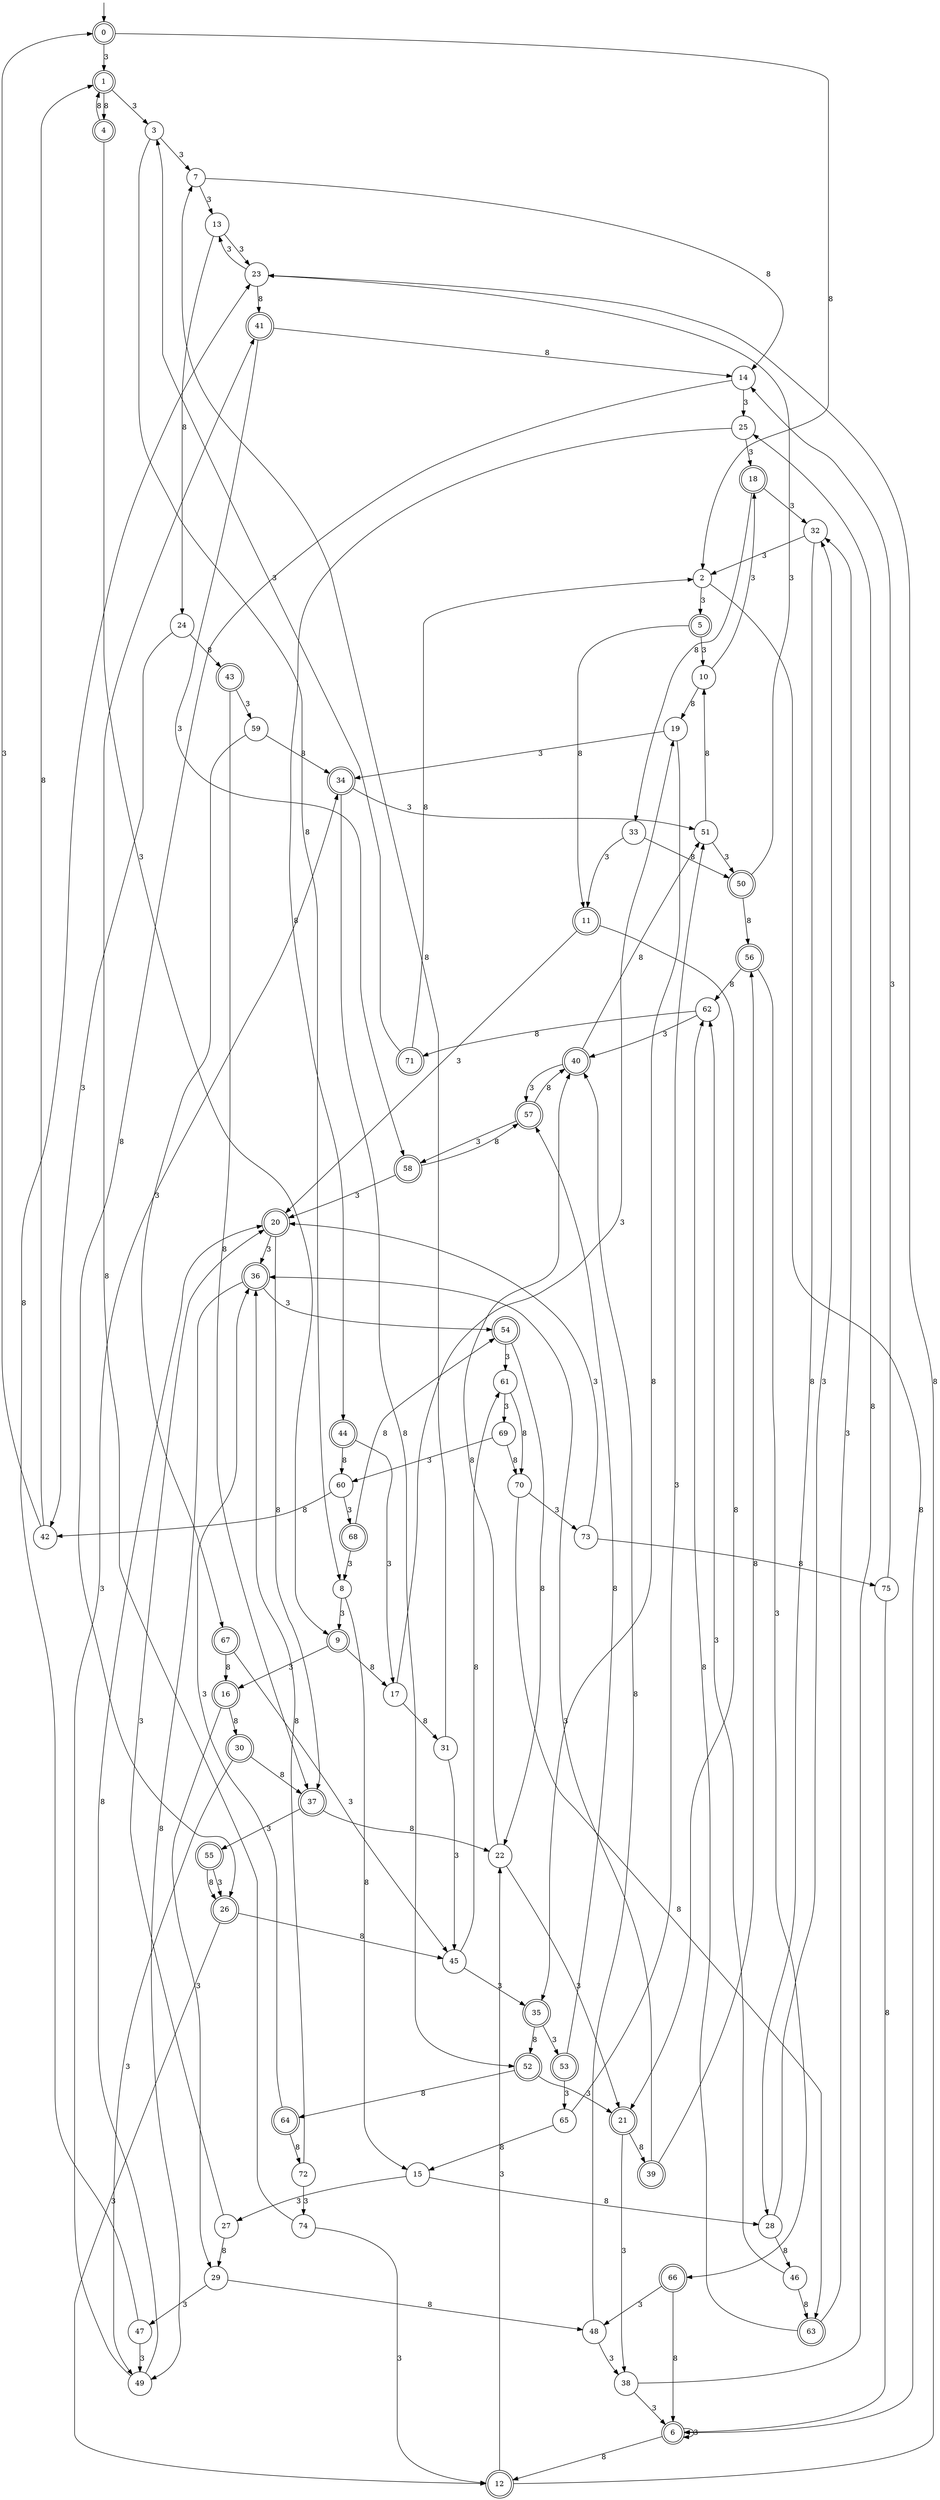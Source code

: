 digraph g {

	s0 [shape="doublecircle" label="0"];
	s1 [shape="doublecircle" label="1"];
	s2 [shape="circle" label="2"];
	s3 [shape="circle" label="3"];
	s4 [shape="doublecircle" label="4"];
	s5 [shape="doublecircle" label="5"];
	s6 [shape="doublecircle" label="6"];
	s7 [shape="circle" label="7"];
	s8 [shape="circle" label="8"];
	s9 [shape="doublecircle" label="9"];
	s10 [shape="circle" label="10"];
	s11 [shape="doublecircle" label="11"];
	s12 [shape="doublecircle" label="12"];
	s13 [shape="circle" label="13"];
	s14 [shape="circle" label="14"];
	s15 [shape="circle" label="15"];
	s16 [shape="doublecircle" label="16"];
	s17 [shape="circle" label="17"];
	s18 [shape="doublecircle" label="18"];
	s19 [shape="circle" label="19"];
	s20 [shape="doublecircle" label="20"];
	s21 [shape="doublecircle" label="21"];
	s22 [shape="circle" label="22"];
	s23 [shape="circle" label="23"];
	s24 [shape="circle" label="24"];
	s25 [shape="circle" label="25"];
	s26 [shape="doublecircle" label="26"];
	s27 [shape="circle" label="27"];
	s28 [shape="circle" label="28"];
	s29 [shape="circle" label="29"];
	s30 [shape="doublecircle" label="30"];
	s31 [shape="circle" label="31"];
	s32 [shape="circle" label="32"];
	s33 [shape="circle" label="33"];
	s34 [shape="doublecircle" label="34"];
	s35 [shape="doublecircle" label="35"];
	s36 [shape="doublecircle" label="36"];
	s37 [shape="doublecircle" label="37"];
	s38 [shape="circle" label="38"];
	s39 [shape="doublecircle" label="39"];
	s40 [shape="doublecircle" label="40"];
	s41 [shape="doublecircle" label="41"];
	s42 [shape="circle" label="42"];
	s43 [shape="doublecircle" label="43"];
	s44 [shape="doublecircle" label="44"];
	s45 [shape="circle" label="45"];
	s46 [shape="circle" label="46"];
	s47 [shape="circle" label="47"];
	s48 [shape="circle" label="48"];
	s49 [shape="circle" label="49"];
	s50 [shape="doublecircle" label="50"];
	s51 [shape="circle" label="51"];
	s52 [shape="doublecircle" label="52"];
	s53 [shape="doublecircle" label="53"];
	s54 [shape="doublecircle" label="54"];
	s55 [shape="doublecircle" label="55"];
	s56 [shape="doublecircle" label="56"];
	s57 [shape="doublecircle" label="57"];
	s58 [shape="doublecircle" label="58"];
	s59 [shape="circle" label="59"];
	s60 [shape="circle" label="60"];
	s61 [shape="circle" label="61"];
	s62 [shape="circle" label="62"];
	s63 [shape="doublecircle" label="63"];
	s64 [shape="doublecircle" label="64"];
	s65 [shape="circle" label="65"];
	s66 [shape="doublecircle" label="66"];
	s67 [shape="doublecircle" label="67"];
	s68 [shape="doublecircle" label="68"];
	s69 [shape="circle" label="69"];
	s70 [shape="circle" label="70"];
	s71 [shape="doublecircle" label="71"];
	s72 [shape="circle" label="72"];
	s73 [shape="circle" label="73"];
	s74 [shape="circle" label="74"];
	s75 [shape="circle" label="75"];
	s0 -> s1 [label="3"];
	s0 -> s2 [label="8"];
	s1 -> s3 [label="3"];
	s1 -> s4 [label="8"];
	s2 -> s5 [label="3"];
	s2 -> s6 [label="8"];
	s3 -> s7 [label="3"];
	s3 -> s8 [label="8"];
	s4 -> s9 [label="3"];
	s4 -> s1 [label="8"];
	s5 -> s10 [label="3"];
	s5 -> s11 [label="8"];
	s6 -> s6 [label="3"];
	s6 -> s12 [label="8"];
	s7 -> s13 [label="3"];
	s7 -> s14 [label="8"];
	s8 -> s9 [label="3"];
	s8 -> s15 [label="8"];
	s9 -> s16 [label="3"];
	s9 -> s17 [label="8"];
	s10 -> s18 [label="3"];
	s10 -> s19 [label="8"];
	s11 -> s20 [label="3"];
	s11 -> s21 [label="8"];
	s12 -> s22 [label="3"];
	s12 -> s23 [label="8"];
	s13 -> s23 [label="3"];
	s13 -> s24 [label="8"];
	s14 -> s25 [label="3"];
	s14 -> s26 [label="8"];
	s15 -> s27 [label="3"];
	s15 -> s28 [label="8"];
	s16 -> s29 [label="3"];
	s16 -> s30 [label="8"];
	s17 -> s19 [label="3"];
	s17 -> s31 [label="8"];
	s18 -> s32 [label="3"];
	s18 -> s33 [label="8"];
	s19 -> s34 [label="3"];
	s19 -> s35 [label="8"];
	s20 -> s36 [label="3"];
	s20 -> s37 [label="8"];
	s21 -> s38 [label="3"];
	s21 -> s39 [label="8"];
	s22 -> s21 [label="3"];
	s22 -> s40 [label="8"];
	s23 -> s13 [label="3"];
	s23 -> s41 [label="8"];
	s24 -> s42 [label="3"];
	s24 -> s43 [label="8"];
	s25 -> s18 [label="3"];
	s25 -> s44 [label="8"];
	s26 -> s12 [label="3"];
	s26 -> s45 [label="8"];
	s27 -> s20 [label="3"];
	s27 -> s29 [label="8"];
	s28 -> s32 [label="3"];
	s28 -> s46 [label="8"];
	s29 -> s47 [label="3"];
	s29 -> s48 [label="8"];
	s30 -> s49 [label="3"];
	s30 -> s37 [label="8"];
	s31 -> s45 [label="3"];
	s31 -> s7 [label="8"];
	s32 -> s2 [label="3"];
	s32 -> s28 [label="8"];
	s33 -> s11 [label="3"];
	s33 -> s50 [label="8"];
	s34 -> s51 [label="3"];
	s34 -> s52 [label="8"];
	s35 -> s53 [label="3"];
	s35 -> s52 [label="8"];
	s36 -> s54 [label="3"];
	s36 -> s49 [label="8"];
	s37 -> s55 [label="3"];
	s37 -> s22 [label="8"];
	s38 -> s6 [label="3"];
	s38 -> s25 [label="8"];
	s39 -> s36 [label="3"];
	s39 -> s56 [label="8"];
	s40 -> s57 [label="3"];
	s40 -> s51 [label="8"];
	s41 -> s58 [label="3"];
	s41 -> s14 [label="8"];
	s42 -> s0 [label="3"];
	s42 -> s1 [label="8"];
	s43 -> s59 [label="3"];
	s43 -> s37 [label="8"];
	s44 -> s17 [label="3"];
	s44 -> s60 [label="8"];
	s45 -> s35 [label="3"];
	s45 -> s61 [label="8"];
	s46 -> s62 [label="3"];
	s46 -> s63 [label="8"];
	s47 -> s49 [label="3"];
	s47 -> s23 [label="8"];
	s48 -> s38 [label="3"];
	s48 -> s40 [label="8"];
	s49 -> s34 [label="3"];
	s49 -> s20 [label="8"];
	s50 -> s23 [label="3"];
	s50 -> s56 [label="8"];
	s51 -> s50 [label="3"];
	s51 -> s10 [label="8"];
	s52 -> s21 [label="3"];
	s52 -> s64 [label="8"];
	s53 -> s65 [label="3"];
	s53 -> s57 [label="8"];
	s54 -> s61 [label="3"];
	s54 -> s22 [label="8"];
	s55 -> s26 [label="3"];
	s55 -> s26 [label="8"];
	s56 -> s66 [label="3"];
	s56 -> s62 [label="8"];
	s57 -> s58 [label="3"];
	s57 -> s40 [label="8"];
	s58 -> s20 [label="3"];
	s58 -> s57 [label="8"];
	s59 -> s67 [label="3"];
	s59 -> s34 [label="8"];
	s60 -> s68 [label="3"];
	s60 -> s42 [label="8"];
	s61 -> s69 [label="3"];
	s61 -> s70 [label="8"];
	s62 -> s40 [label="3"];
	s62 -> s71 [label="8"];
	s63 -> s32 [label="3"];
	s63 -> s62 [label="8"];
	s64 -> s36 [label="3"];
	s64 -> s72 [label="8"];
	s65 -> s51 [label="3"];
	s65 -> s15 [label="8"];
	s66 -> s48 [label="3"];
	s66 -> s6 [label="8"];
	s67 -> s45 [label="3"];
	s67 -> s16 [label="8"];
	s68 -> s8 [label="3"];
	s68 -> s54 [label="8"];
	s69 -> s60 [label="3"];
	s69 -> s70 [label="8"];
	s70 -> s73 [label="3"];
	s70 -> s63 [label="8"];
	s71 -> s3 [label="3"];
	s71 -> s2 [label="8"];
	s72 -> s74 [label="3"];
	s72 -> s36 [label="8"];
	s73 -> s20 [label="3"];
	s73 -> s75 [label="8"];
	s74 -> s12 [label="3"];
	s74 -> s41 [label="8"];
	s75 -> s14 [label="3"];
	s75 -> s6 [label="8"];

__start0 [label="" shape="none" width="0" height="0"];
__start0 -> s0;

}
